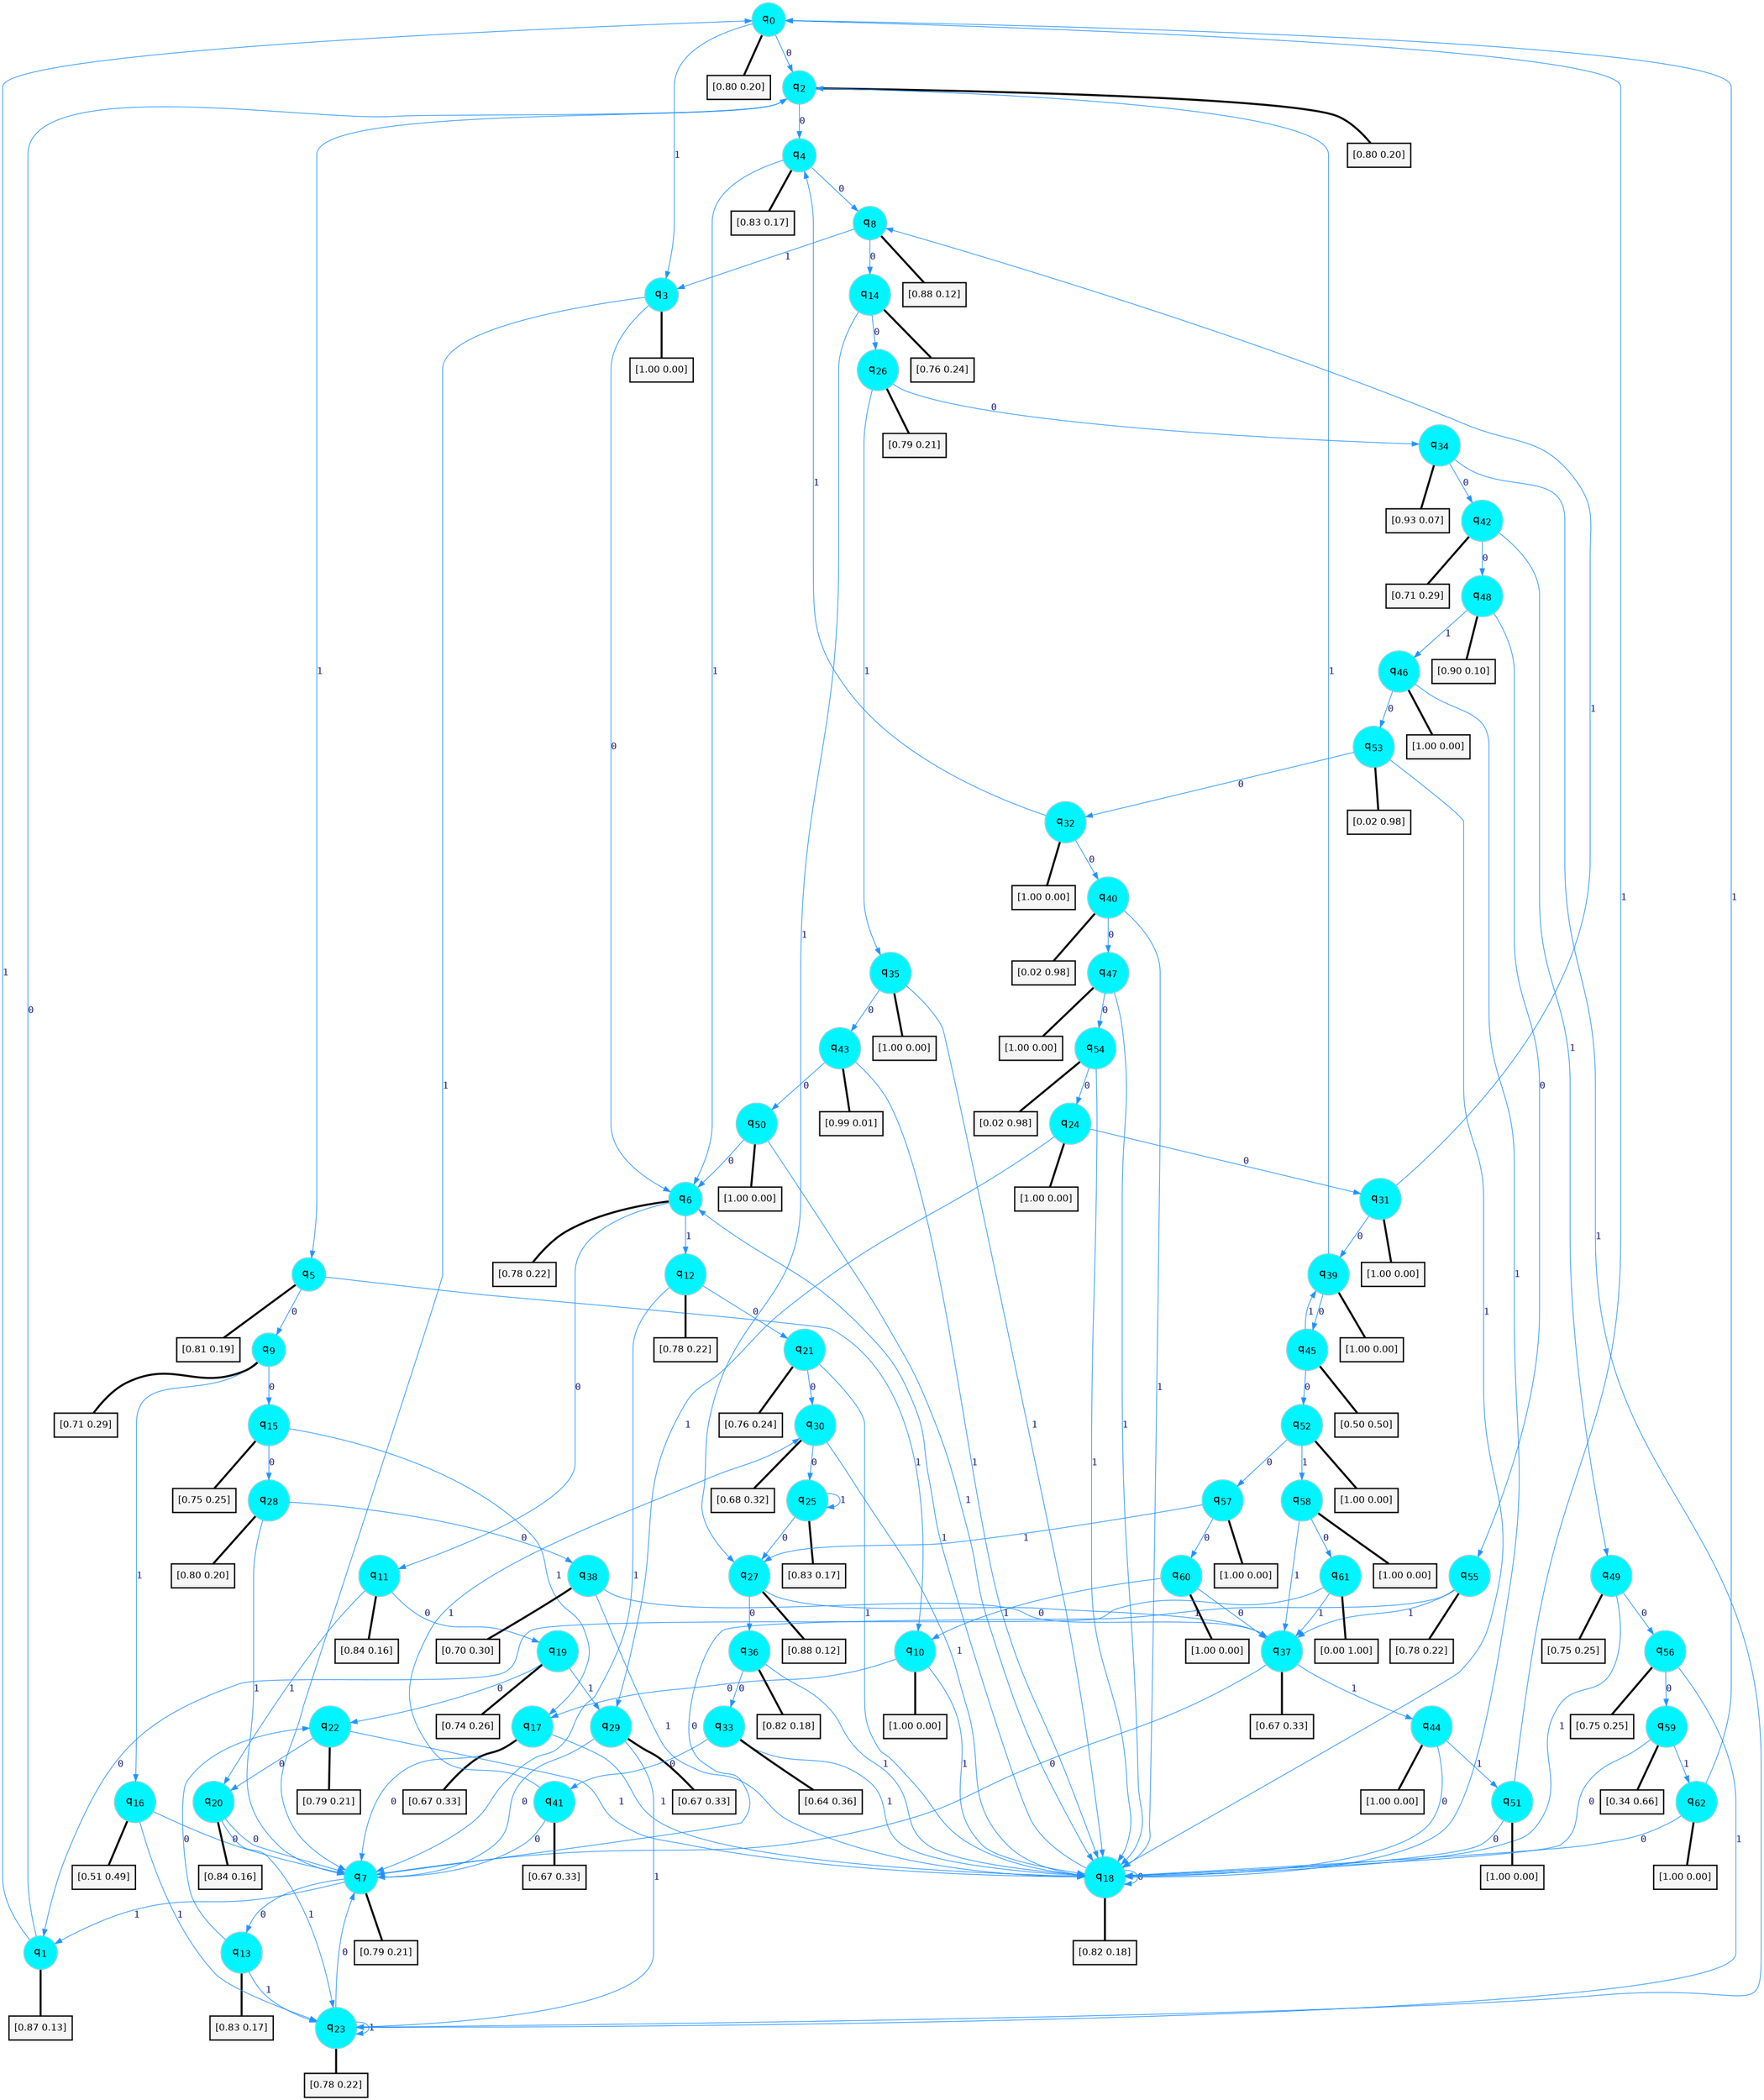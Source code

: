 digraph G {
graph [
bgcolor=transparent, dpi=300, rankdir=TD, size="40,25"];
node [
color=gray, fillcolor=turquoise1, fontcolor=black, fontname=Helvetica, fontsize=16, fontweight=bold, shape=circle, style=filled];
edge [
arrowsize=1, color=dodgerblue1, fontcolor=midnightblue, fontname=courier, fontweight=bold, penwidth=1, style=solid, weight=20];
0[label=<q<SUB>0</SUB>>];
1[label=<q<SUB>1</SUB>>];
2[label=<q<SUB>2</SUB>>];
3[label=<q<SUB>3</SUB>>];
4[label=<q<SUB>4</SUB>>];
5[label=<q<SUB>5</SUB>>];
6[label=<q<SUB>6</SUB>>];
7[label=<q<SUB>7</SUB>>];
8[label=<q<SUB>8</SUB>>];
9[label=<q<SUB>9</SUB>>];
10[label=<q<SUB>10</SUB>>];
11[label=<q<SUB>11</SUB>>];
12[label=<q<SUB>12</SUB>>];
13[label=<q<SUB>13</SUB>>];
14[label=<q<SUB>14</SUB>>];
15[label=<q<SUB>15</SUB>>];
16[label=<q<SUB>16</SUB>>];
17[label=<q<SUB>17</SUB>>];
18[label=<q<SUB>18</SUB>>];
19[label=<q<SUB>19</SUB>>];
20[label=<q<SUB>20</SUB>>];
21[label=<q<SUB>21</SUB>>];
22[label=<q<SUB>22</SUB>>];
23[label=<q<SUB>23</SUB>>];
24[label=<q<SUB>24</SUB>>];
25[label=<q<SUB>25</SUB>>];
26[label=<q<SUB>26</SUB>>];
27[label=<q<SUB>27</SUB>>];
28[label=<q<SUB>28</SUB>>];
29[label=<q<SUB>29</SUB>>];
30[label=<q<SUB>30</SUB>>];
31[label=<q<SUB>31</SUB>>];
32[label=<q<SUB>32</SUB>>];
33[label=<q<SUB>33</SUB>>];
34[label=<q<SUB>34</SUB>>];
35[label=<q<SUB>35</SUB>>];
36[label=<q<SUB>36</SUB>>];
37[label=<q<SUB>37</SUB>>];
38[label=<q<SUB>38</SUB>>];
39[label=<q<SUB>39</SUB>>];
40[label=<q<SUB>40</SUB>>];
41[label=<q<SUB>41</SUB>>];
42[label=<q<SUB>42</SUB>>];
43[label=<q<SUB>43</SUB>>];
44[label=<q<SUB>44</SUB>>];
45[label=<q<SUB>45</SUB>>];
46[label=<q<SUB>46</SUB>>];
47[label=<q<SUB>47</SUB>>];
48[label=<q<SUB>48</SUB>>];
49[label=<q<SUB>49</SUB>>];
50[label=<q<SUB>50</SUB>>];
51[label=<q<SUB>51</SUB>>];
52[label=<q<SUB>52</SUB>>];
53[label=<q<SUB>53</SUB>>];
54[label=<q<SUB>54</SUB>>];
55[label=<q<SUB>55</SUB>>];
56[label=<q<SUB>56</SUB>>];
57[label=<q<SUB>57</SUB>>];
58[label=<q<SUB>58</SUB>>];
59[label=<q<SUB>59</SUB>>];
60[label=<q<SUB>60</SUB>>];
61[label=<q<SUB>61</SUB>>];
62[label=<q<SUB>62</SUB>>];
63[label="[0.80 0.20]", shape=box,fontcolor=black, fontname=Helvetica, fontsize=14, penwidth=2, fillcolor=whitesmoke,color=black];
64[label="[0.87 0.13]", shape=box,fontcolor=black, fontname=Helvetica, fontsize=14, penwidth=2, fillcolor=whitesmoke,color=black];
65[label="[0.80 0.20]", shape=box,fontcolor=black, fontname=Helvetica, fontsize=14, penwidth=2, fillcolor=whitesmoke,color=black];
66[label="[1.00 0.00]", shape=box,fontcolor=black, fontname=Helvetica, fontsize=14, penwidth=2, fillcolor=whitesmoke,color=black];
67[label="[0.83 0.17]", shape=box,fontcolor=black, fontname=Helvetica, fontsize=14, penwidth=2, fillcolor=whitesmoke,color=black];
68[label="[0.81 0.19]", shape=box,fontcolor=black, fontname=Helvetica, fontsize=14, penwidth=2, fillcolor=whitesmoke,color=black];
69[label="[0.78 0.22]", shape=box,fontcolor=black, fontname=Helvetica, fontsize=14, penwidth=2, fillcolor=whitesmoke,color=black];
70[label="[0.79 0.21]", shape=box,fontcolor=black, fontname=Helvetica, fontsize=14, penwidth=2, fillcolor=whitesmoke,color=black];
71[label="[0.88 0.12]", shape=box,fontcolor=black, fontname=Helvetica, fontsize=14, penwidth=2, fillcolor=whitesmoke,color=black];
72[label="[0.71 0.29]", shape=box,fontcolor=black, fontname=Helvetica, fontsize=14, penwidth=2, fillcolor=whitesmoke,color=black];
73[label="[1.00 0.00]", shape=box,fontcolor=black, fontname=Helvetica, fontsize=14, penwidth=2, fillcolor=whitesmoke,color=black];
74[label="[0.84 0.16]", shape=box,fontcolor=black, fontname=Helvetica, fontsize=14, penwidth=2, fillcolor=whitesmoke,color=black];
75[label="[0.78 0.22]", shape=box,fontcolor=black, fontname=Helvetica, fontsize=14, penwidth=2, fillcolor=whitesmoke,color=black];
76[label="[0.83 0.17]", shape=box,fontcolor=black, fontname=Helvetica, fontsize=14, penwidth=2, fillcolor=whitesmoke,color=black];
77[label="[0.76 0.24]", shape=box,fontcolor=black, fontname=Helvetica, fontsize=14, penwidth=2, fillcolor=whitesmoke,color=black];
78[label="[0.75 0.25]", shape=box,fontcolor=black, fontname=Helvetica, fontsize=14, penwidth=2, fillcolor=whitesmoke,color=black];
79[label="[0.51 0.49]", shape=box,fontcolor=black, fontname=Helvetica, fontsize=14, penwidth=2, fillcolor=whitesmoke,color=black];
80[label="[0.67 0.33]", shape=box,fontcolor=black, fontname=Helvetica, fontsize=14, penwidth=2, fillcolor=whitesmoke,color=black];
81[label="[0.82 0.18]", shape=box,fontcolor=black, fontname=Helvetica, fontsize=14, penwidth=2, fillcolor=whitesmoke,color=black];
82[label="[0.74 0.26]", shape=box,fontcolor=black, fontname=Helvetica, fontsize=14, penwidth=2, fillcolor=whitesmoke,color=black];
83[label="[0.84 0.16]", shape=box,fontcolor=black, fontname=Helvetica, fontsize=14, penwidth=2, fillcolor=whitesmoke,color=black];
84[label="[0.76 0.24]", shape=box,fontcolor=black, fontname=Helvetica, fontsize=14, penwidth=2, fillcolor=whitesmoke,color=black];
85[label="[0.79 0.21]", shape=box,fontcolor=black, fontname=Helvetica, fontsize=14, penwidth=2, fillcolor=whitesmoke,color=black];
86[label="[0.78 0.22]", shape=box,fontcolor=black, fontname=Helvetica, fontsize=14, penwidth=2, fillcolor=whitesmoke,color=black];
87[label="[1.00 0.00]", shape=box,fontcolor=black, fontname=Helvetica, fontsize=14, penwidth=2, fillcolor=whitesmoke,color=black];
88[label="[0.83 0.17]", shape=box,fontcolor=black, fontname=Helvetica, fontsize=14, penwidth=2, fillcolor=whitesmoke,color=black];
89[label="[0.79 0.21]", shape=box,fontcolor=black, fontname=Helvetica, fontsize=14, penwidth=2, fillcolor=whitesmoke,color=black];
90[label="[0.88 0.12]", shape=box,fontcolor=black, fontname=Helvetica, fontsize=14, penwidth=2, fillcolor=whitesmoke,color=black];
91[label="[0.80 0.20]", shape=box,fontcolor=black, fontname=Helvetica, fontsize=14, penwidth=2, fillcolor=whitesmoke,color=black];
92[label="[0.67 0.33]", shape=box,fontcolor=black, fontname=Helvetica, fontsize=14, penwidth=2, fillcolor=whitesmoke,color=black];
93[label="[0.68 0.32]", shape=box,fontcolor=black, fontname=Helvetica, fontsize=14, penwidth=2, fillcolor=whitesmoke,color=black];
94[label="[1.00 0.00]", shape=box,fontcolor=black, fontname=Helvetica, fontsize=14, penwidth=2, fillcolor=whitesmoke,color=black];
95[label="[1.00 0.00]", shape=box,fontcolor=black, fontname=Helvetica, fontsize=14, penwidth=2, fillcolor=whitesmoke,color=black];
96[label="[0.64 0.36]", shape=box,fontcolor=black, fontname=Helvetica, fontsize=14, penwidth=2, fillcolor=whitesmoke,color=black];
97[label="[0.93 0.07]", shape=box,fontcolor=black, fontname=Helvetica, fontsize=14, penwidth=2, fillcolor=whitesmoke,color=black];
98[label="[1.00 0.00]", shape=box,fontcolor=black, fontname=Helvetica, fontsize=14, penwidth=2, fillcolor=whitesmoke,color=black];
99[label="[0.82 0.18]", shape=box,fontcolor=black, fontname=Helvetica, fontsize=14, penwidth=2, fillcolor=whitesmoke,color=black];
100[label="[0.67 0.33]", shape=box,fontcolor=black, fontname=Helvetica, fontsize=14, penwidth=2, fillcolor=whitesmoke,color=black];
101[label="[0.70 0.30]", shape=box,fontcolor=black, fontname=Helvetica, fontsize=14, penwidth=2, fillcolor=whitesmoke,color=black];
102[label="[1.00 0.00]", shape=box,fontcolor=black, fontname=Helvetica, fontsize=14, penwidth=2, fillcolor=whitesmoke,color=black];
103[label="[0.02 0.98]", shape=box,fontcolor=black, fontname=Helvetica, fontsize=14, penwidth=2, fillcolor=whitesmoke,color=black];
104[label="[0.67 0.33]", shape=box,fontcolor=black, fontname=Helvetica, fontsize=14, penwidth=2, fillcolor=whitesmoke,color=black];
105[label="[0.71 0.29]", shape=box,fontcolor=black, fontname=Helvetica, fontsize=14, penwidth=2, fillcolor=whitesmoke,color=black];
106[label="[0.99 0.01]", shape=box,fontcolor=black, fontname=Helvetica, fontsize=14, penwidth=2, fillcolor=whitesmoke,color=black];
107[label="[1.00 0.00]", shape=box,fontcolor=black, fontname=Helvetica, fontsize=14, penwidth=2, fillcolor=whitesmoke,color=black];
108[label="[0.50 0.50]", shape=box,fontcolor=black, fontname=Helvetica, fontsize=14, penwidth=2, fillcolor=whitesmoke,color=black];
109[label="[1.00 0.00]", shape=box,fontcolor=black, fontname=Helvetica, fontsize=14, penwidth=2, fillcolor=whitesmoke,color=black];
110[label="[1.00 0.00]", shape=box,fontcolor=black, fontname=Helvetica, fontsize=14, penwidth=2, fillcolor=whitesmoke,color=black];
111[label="[0.90 0.10]", shape=box,fontcolor=black, fontname=Helvetica, fontsize=14, penwidth=2, fillcolor=whitesmoke,color=black];
112[label="[0.75 0.25]", shape=box,fontcolor=black, fontname=Helvetica, fontsize=14, penwidth=2, fillcolor=whitesmoke,color=black];
113[label="[1.00 0.00]", shape=box,fontcolor=black, fontname=Helvetica, fontsize=14, penwidth=2, fillcolor=whitesmoke,color=black];
114[label="[1.00 0.00]", shape=box,fontcolor=black, fontname=Helvetica, fontsize=14, penwidth=2, fillcolor=whitesmoke,color=black];
115[label="[1.00 0.00]", shape=box,fontcolor=black, fontname=Helvetica, fontsize=14, penwidth=2, fillcolor=whitesmoke,color=black];
116[label="[0.02 0.98]", shape=box,fontcolor=black, fontname=Helvetica, fontsize=14, penwidth=2, fillcolor=whitesmoke,color=black];
117[label="[0.02 0.98]", shape=box,fontcolor=black, fontname=Helvetica, fontsize=14, penwidth=2, fillcolor=whitesmoke,color=black];
118[label="[0.78 0.22]", shape=box,fontcolor=black, fontname=Helvetica, fontsize=14, penwidth=2, fillcolor=whitesmoke,color=black];
119[label="[0.75 0.25]", shape=box,fontcolor=black, fontname=Helvetica, fontsize=14, penwidth=2, fillcolor=whitesmoke,color=black];
120[label="[1.00 0.00]", shape=box,fontcolor=black, fontname=Helvetica, fontsize=14, penwidth=2, fillcolor=whitesmoke,color=black];
121[label="[1.00 0.00]", shape=box,fontcolor=black, fontname=Helvetica, fontsize=14, penwidth=2, fillcolor=whitesmoke,color=black];
122[label="[0.34 0.66]", shape=box,fontcolor=black, fontname=Helvetica, fontsize=14, penwidth=2, fillcolor=whitesmoke,color=black];
123[label="[1.00 0.00]", shape=box,fontcolor=black, fontname=Helvetica, fontsize=14, penwidth=2, fillcolor=whitesmoke,color=black];
124[label="[0.00 1.00]", shape=box,fontcolor=black, fontname=Helvetica, fontsize=14, penwidth=2, fillcolor=whitesmoke,color=black];
125[label="[1.00 0.00]", shape=box,fontcolor=black, fontname=Helvetica, fontsize=14, penwidth=2, fillcolor=whitesmoke,color=black];
0->2 [label=0];
0->3 [label=1];
0->63 [arrowhead=none, penwidth=3,color=black];
1->2 [label=0];
1->0 [label=1];
1->64 [arrowhead=none, penwidth=3,color=black];
2->4 [label=0];
2->5 [label=1];
2->65 [arrowhead=none, penwidth=3,color=black];
3->6 [label=0];
3->7 [label=1];
3->66 [arrowhead=none, penwidth=3,color=black];
4->8 [label=0];
4->6 [label=1];
4->67 [arrowhead=none, penwidth=3,color=black];
5->9 [label=0];
5->10 [label=1];
5->68 [arrowhead=none, penwidth=3,color=black];
6->11 [label=0];
6->12 [label=1];
6->69 [arrowhead=none, penwidth=3,color=black];
7->13 [label=0];
7->1 [label=1];
7->70 [arrowhead=none, penwidth=3,color=black];
8->14 [label=0];
8->3 [label=1];
8->71 [arrowhead=none, penwidth=3,color=black];
9->15 [label=0];
9->16 [label=1];
9->72 [arrowhead=none, penwidth=3,color=black];
10->17 [label=0];
10->18 [label=1];
10->73 [arrowhead=none, penwidth=3,color=black];
11->19 [label=0];
11->20 [label=1];
11->74 [arrowhead=none, penwidth=3,color=black];
12->21 [label=0];
12->7 [label=1];
12->75 [arrowhead=none, penwidth=3,color=black];
13->22 [label=0];
13->23 [label=1];
13->76 [arrowhead=none, penwidth=3,color=black];
14->26 [label=0];
14->27 [label=1];
14->77 [arrowhead=none, penwidth=3,color=black];
15->28 [label=0];
15->17 [label=1];
15->78 [arrowhead=none, penwidth=3,color=black];
16->7 [label=0];
16->23 [label=1];
16->79 [arrowhead=none, penwidth=3,color=black];
17->7 [label=0];
17->18 [label=1];
17->80 [arrowhead=none, penwidth=3,color=black];
18->18 [label=0];
18->6 [label=1];
18->81 [arrowhead=none, penwidth=3,color=black];
19->22 [label=0];
19->29 [label=1];
19->82 [arrowhead=none, penwidth=3,color=black];
20->7 [label=0];
20->23 [label=1];
20->83 [arrowhead=none, penwidth=3,color=black];
21->30 [label=0];
21->18 [label=1];
21->84 [arrowhead=none, penwidth=3,color=black];
22->20 [label=0];
22->18 [label=1];
22->85 [arrowhead=none, penwidth=3,color=black];
23->7 [label=0];
23->23 [label=1];
23->86 [arrowhead=none, penwidth=3,color=black];
24->31 [label=0];
24->29 [label=1];
24->87 [arrowhead=none, penwidth=3,color=black];
25->27 [label=0];
25->25 [label=1];
25->88 [arrowhead=none, penwidth=3,color=black];
26->34 [label=0];
26->35 [label=1];
26->89 [arrowhead=none, penwidth=3,color=black];
27->36 [label=0];
27->37 [label=1];
27->90 [arrowhead=none, penwidth=3,color=black];
28->38 [label=0];
28->7 [label=1];
28->91 [arrowhead=none, penwidth=3,color=black];
29->7 [label=0];
29->23 [label=1];
29->92 [arrowhead=none, penwidth=3,color=black];
30->25 [label=0];
30->18 [label=1];
30->93 [arrowhead=none, penwidth=3,color=black];
31->39 [label=0];
31->8 [label=1];
31->94 [arrowhead=none, penwidth=3,color=black];
32->40 [label=0];
32->4 [label=1];
32->95 [arrowhead=none, penwidth=3,color=black];
33->41 [label=0];
33->18 [label=1];
33->96 [arrowhead=none, penwidth=3,color=black];
34->42 [label=0];
34->23 [label=1];
34->97 [arrowhead=none, penwidth=3,color=black];
35->43 [label=0];
35->18 [label=1];
35->98 [arrowhead=none, penwidth=3,color=black];
36->33 [label=0];
36->18 [label=1];
36->99 [arrowhead=none, penwidth=3,color=black];
37->7 [label=0];
37->44 [label=1];
37->100 [arrowhead=none, penwidth=3,color=black];
38->37 [label=0];
38->18 [label=1];
38->101 [arrowhead=none, penwidth=3,color=black];
39->45 [label=0];
39->2 [label=1];
39->102 [arrowhead=none, penwidth=3,color=black];
40->47 [label=0];
40->18 [label=1];
40->103 [arrowhead=none, penwidth=3,color=black];
41->7 [label=0];
41->30 [label=1];
41->104 [arrowhead=none, penwidth=3,color=black];
42->48 [label=0];
42->49 [label=1];
42->105 [arrowhead=none, penwidth=3,color=black];
43->50 [label=0];
43->18 [label=1];
43->106 [arrowhead=none, penwidth=3,color=black];
44->18 [label=0];
44->51 [label=1];
44->107 [arrowhead=none, penwidth=3,color=black];
45->52 [label=0];
45->39 [label=1];
45->108 [arrowhead=none, penwidth=3,color=black];
46->53 [label=0];
46->18 [label=1];
46->109 [arrowhead=none, penwidth=3,color=black];
47->54 [label=0];
47->18 [label=1];
47->110 [arrowhead=none, penwidth=3,color=black];
48->55 [label=0];
48->46 [label=1];
48->111 [arrowhead=none, penwidth=3,color=black];
49->56 [label=0];
49->18 [label=1];
49->112 [arrowhead=none, penwidth=3,color=black];
50->6 [label=0];
50->18 [label=1];
50->113 [arrowhead=none, penwidth=3,color=black];
51->18 [label=0];
51->0 [label=1];
51->114 [arrowhead=none, penwidth=3,color=black];
52->57 [label=0];
52->58 [label=1];
52->115 [arrowhead=none, penwidth=3,color=black];
53->32 [label=0];
53->18 [label=1];
53->116 [arrowhead=none, penwidth=3,color=black];
54->24 [label=0];
54->18 [label=1];
54->117 [arrowhead=none, penwidth=3,color=black];
55->7 [label=0];
55->37 [label=1];
55->118 [arrowhead=none, penwidth=3,color=black];
56->59 [label=0];
56->23 [label=1];
56->119 [arrowhead=none, penwidth=3,color=black];
57->60 [label=0];
57->27 [label=1];
57->120 [arrowhead=none, penwidth=3,color=black];
58->61 [label=0];
58->37 [label=1];
58->121 [arrowhead=none, penwidth=3,color=black];
59->18 [label=0];
59->62 [label=1];
59->122 [arrowhead=none, penwidth=3,color=black];
60->37 [label=0];
60->10 [label=1];
60->123 [arrowhead=none, penwidth=3,color=black];
61->1 [label=0];
61->37 [label=1];
61->124 [arrowhead=none, penwidth=3,color=black];
62->18 [label=0];
62->0 [label=1];
62->125 [arrowhead=none, penwidth=3,color=black];
}
